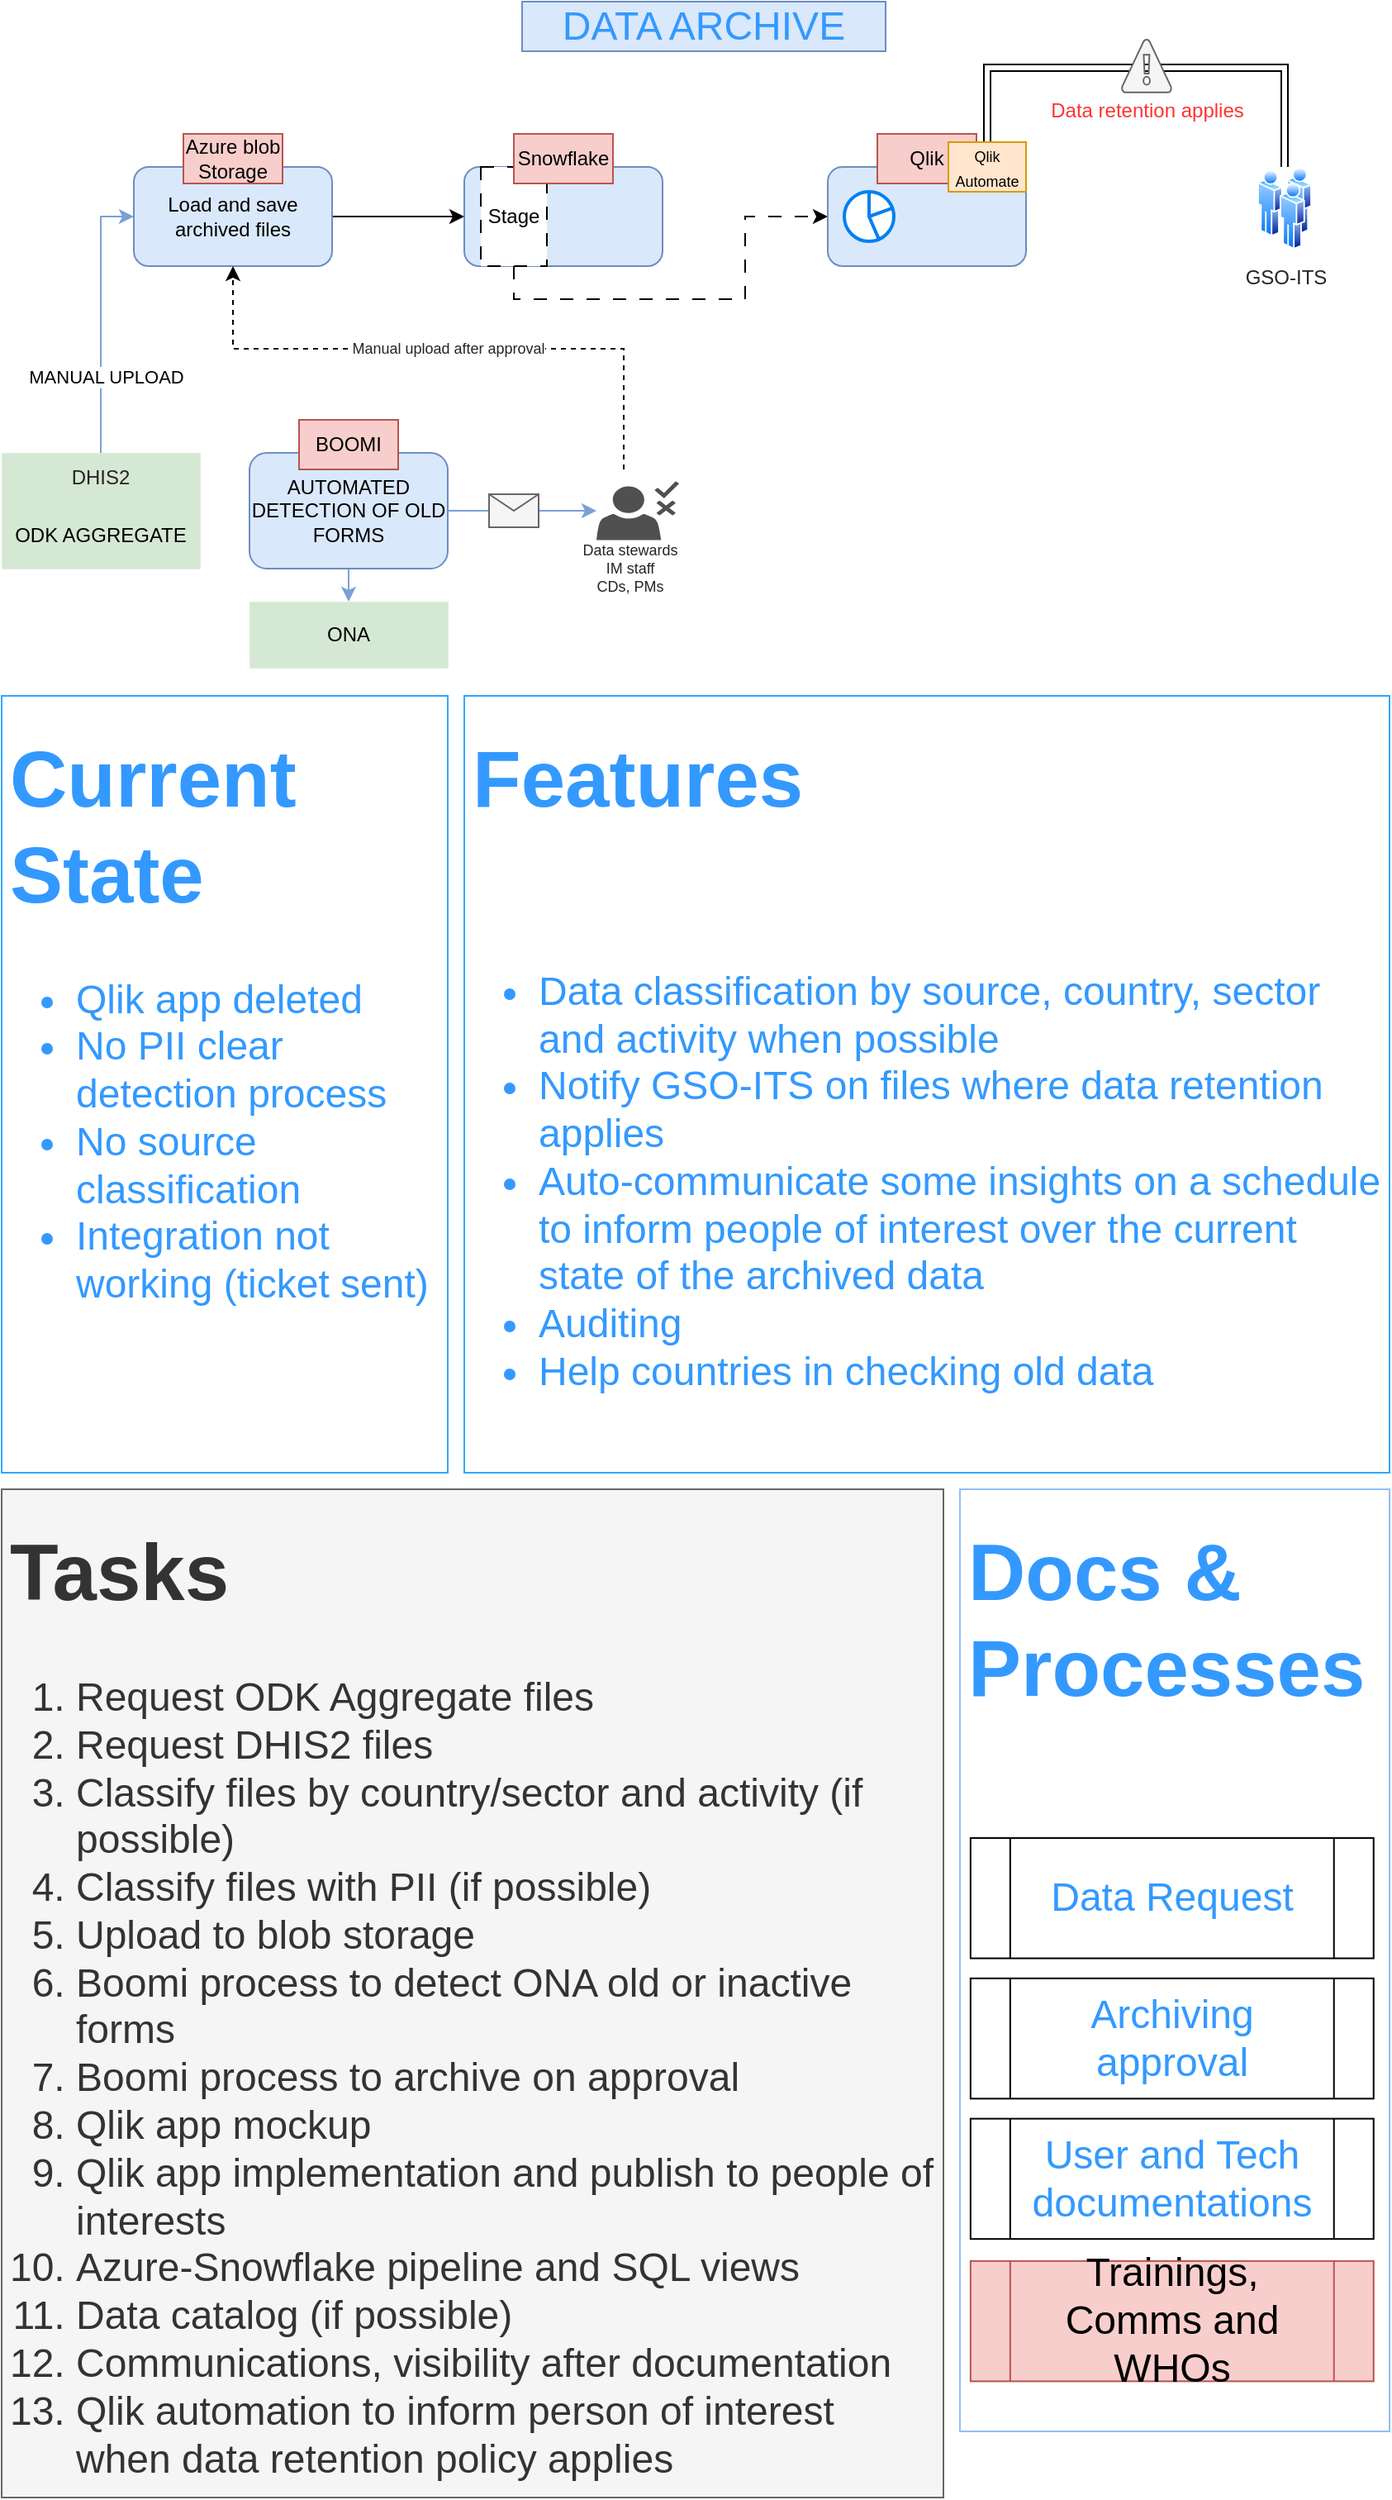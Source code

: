 <mxfile version="20.8.1" type="github">
  <diagram id="XCdVcCb-hxvVRO1plZPP" name="Page-1">
    <mxGraphModel dx="1134" dy="671" grid="1" gridSize="10" guides="1" tooltips="1" connect="1" arrows="1" fold="1" page="1" pageScale="1" pageWidth="850" pageHeight="1100" math="0" shadow="0">
      <root>
        <mxCell id="0" />
        <mxCell id="1" parent="0" />
        <mxCell id="vBYSoWtT1nIKX-y57wCJ-4" style="edgeStyle=orthogonalEdgeStyle;rounded=0;orthogonalLoop=1;jettySize=auto;html=1;exitX=1;exitY=0.5;exitDx=0;exitDy=0;" parent="1" source="vBYSoWtT1nIKX-y57wCJ-1" target="vBYSoWtT1nIKX-y57wCJ-3" edge="1">
          <mxGeometry relative="1" as="geometry" />
        </mxCell>
        <mxCell id="vBYSoWtT1nIKX-y57wCJ-1" value="Load and save archived files" style="rounded=1;whiteSpace=wrap;html=1;fillColor=#dae8fc;strokeColor=#6c8ebf;" parent="1" vertex="1">
          <mxGeometry x="80" y="120" width="120" height="60" as="geometry" />
        </mxCell>
        <mxCell id="vBYSoWtT1nIKX-y57wCJ-2" value="Azure blob Storage" style="text;html=1;strokeColor=#b85450;fillColor=#f8cecc;align=center;verticalAlign=middle;whiteSpace=wrap;rounded=0;" parent="1" vertex="1">
          <mxGeometry x="110" y="100" width="60" height="30" as="geometry" />
        </mxCell>
        <mxCell id="vBYSoWtT1nIKX-y57wCJ-3" value="" style="rounded=1;whiteSpace=wrap;html=1;fillColor=#dae8fc;strokeColor=#6c8ebf;" parent="1" vertex="1">
          <mxGeometry x="280" y="120" width="120" height="60" as="geometry" />
        </mxCell>
        <mxCell id="vBYSoWtT1nIKX-y57wCJ-9" style="edgeStyle=orthogonalEdgeStyle;rounded=0;orthogonalLoop=1;jettySize=auto;html=1;exitX=0.5;exitY=1;exitDx=0;exitDy=0;dashed=1;dashPattern=8 8;entryX=0;entryY=0.5;entryDx=0;entryDy=0;" parent="1" source="vBYSoWtT1nIKX-y57wCJ-5" target="vBYSoWtT1nIKX-y57wCJ-10" edge="1">
          <mxGeometry relative="1" as="geometry">
            <mxPoint x="490" y="150" as="targetPoint" />
            <Array as="points">
              <mxPoint x="310" y="200" />
              <mxPoint x="450" y="200" />
              <mxPoint x="450" y="150" />
            </Array>
          </mxGeometry>
        </mxCell>
        <mxCell id="vBYSoWtT1nIKX-y57wCJ-5" value="Stage" style="rounded=0;whiteSpace=wrap;html=1;dashed=1;dashPattern=8 8;" parent="1" vertex="1">
          <mxGeometry x="290" y="120" width="40" height="60" as="geometry" />
        </mxCell>
        <mxCell id="vBYSoWtT1nIKX-y57wCJ-6" value="Snowflake" style="text;html=1;strokeColor=#b85450;fillColor=#f8cecc;align=center;verticalAlign=middle;whiteSpace=wrap;rounded=0;" parent="1" vertex="1">
          <mxGeometry x="310" y="100" width="60" height="30" as="geometry" />
        </mxCell>
        <mxCell id="vBYSoWtT1nIKX-y57wCJ-10" value="" style="rounded=1;whiteSpace=wrap;html=1;fillColor=#dae8fc;strokeColor=#6c8ebf;" parent="1" vertex="1">
          <mxGeometry x="500" y="120" width="120" height="60" as="geometry" />
        </mxCell>
        <mxCell id="vBYSoWtT1nIKX-y57wCJ-11" value="Qlik" style="text;html=1;strokeColor=#b85450;fillColor=#f8cecc;align=center;verticalAlign=middle;whiteSpace=wrap;rounded=0;" parent="1" vertex="1">
          <mxGeometry x="530" y="100" width="60" height="30" as="geometry" />
        </mxCell>
        <mxCell id="vBYSoWtT1nIKX-y57wCJ-12" value="" style="shape=image;html=1;verticalAlign=top;verticalLabelPosition=bottom;labelBackgroundColor=#ffffff;imageAspect=0;aspect=fixed;image=https://cdn0.iconfinder.com/data/icons/evericons-24px-vol-1/24/bar-chart-128.png;dashed=1;dashPattern=8 8;imageBackground=none;imageBorder=none;fontColor=#007FFF;" parent="1" vertex="1">
          <mxGeometry x="573" y="130" width="40" height="40" as="geometry" />
        </mxCell>
        <mxCell id="vBYSoWtT1nIKX-y57wCJ-13" value="" style="shape=image;html=1;verticalAlign=top;verticalLabelPosition=bottom;labelBackgroundColor=#ffffff;imageAspect=0;aspect=fixed;image=https://cdn2.iconfinder.com/data/icons/gnomeicontheme/16x16/stock/data/stock_data-table.png;dashed=1;dashPattern=8 8;fontColor=#007FFF;" parent="1" vertex="1">
          <mxGeometry x="539" y="130" width="40" height="40" as="geometry" />
        </mxCell>
        <mxCell id="vBYSoWtT1nIKX-y57wCJ-14" value="" style="html=1;verticalLabelPosition=bottom;align=center;labelBackgroundColor=#ffffff;verticalAlign=top;strokeWidth=2;strokeColor=#0080F0;shadow=0;dashed=0;shape=mxgraph.ios7.icons.pie_chart;dashPattern=8 8;fontColor=#007FFF;" parent="1" vertex="1">
          <mxGeometry x="510" y="135" width="30" height="30" as="geometry" />
        </mxCell>
        <mxCell id="5paQsJbwBomg2W0_Si3A-12" style="edgeStyle=orthogonalEdgeStyle;rounded=0;orthogonalLoop=1;jettySize=auto;html=1;entryX=0;entryY=0.5;entryDx=0;entryDy=0;strokeColor=#7AA0D6;fontColor=#FFFFFF;" parent="1" source="5paQsJbwBomg2W0_Si3A-10" target="vBYSoWtT1nIKX-y57wCJ-1" edge="1">
          <mxGeometry relative="1" as="geometry" />
        </mxCell>
        <mxCell id="5paQsJbwBomg2W0_Si3A-13" value="&lt;font color=&quot;#000000&quot;&gt;MANUAL UPLOAD&lt;/font&gt;" style="edgeLabel;html=1;align=center;verticalAlign=middle;resizable=0;points=[];fontColor=#FFFFFF;" parent="5paQsJbwBomg2W0_Si3A-12" vertex="1" connectable="0">
          <mxGeometry x="-0.437" y="-3" relative="1" as="geometry">
            <mxPoint as="offset" />
          </mxGeometry>
        </mxCell>
        <mxCell id="5paQsJbwBomg2W0_Si3A-10" value="&lt;font color=&quot;#292323&quot;&gt;DHIS2&lt;/font&gt;" style="rounded=0;whiteSpace=wrap;html=1;fillColor=#d5e8d4;strokeColor=#82b366;strokeWidth=0;" parent="1" vertex="1">
          <mxGeometry y="293" width="120" height="30" as="geometry" />
        </mxCell>
        <mxCell id="5paQsJbwBomg2W0_Si3A-11" value="ODK AGGREGATE" style="rounded=0;whiteSpace=wrap;html=1;fillColor=#d5e8d4;strokeColor=#82b366;strokeWidth=0;" parent="1" vertex="1">
          <mxGeometry y="323" width="120" height="40" as="geometry" />
        </mxCell>
        <mxCell id="5paQsJbwBomg2W0_Si3A-23" style="edgeStyle=orthogonalEdgeStyle;rounded=0;orthogonalLoop=1;jettySize=auto;html=1;exitX=0.5;exitY=1;exitDx=0;exitDy=0;entryX=0.5;entryY=0;entryDx=0;entryDy=0;strokeColor=#7AA0D6;fontColor=#292323;" parent="1" source="5paQsJbwBomg2W0_Si3A-18" target="5paQsJbwBomg2W0_Si3A-22" edge="1">
          <mxGeometry relative="1" as="geometry" />
        </mxCell>
        <mxCell id="5paQsJbwBomg2W0_Si3A-18" value="AUTOMATED DETECTION OF OLD FORMS" style="rounded=1;whiteSpace=wrap;html=1;fillColor=#dae8fc;strokeColor=#6c8ebf;" parent="1" vertex="1">
          <mxGeometry x="150" y="293" width="120" height="70" as="geometry" />
        </mxCell>
        <mxCell id="5paQsJbwBomg2W0_Si3A-19" value="BOOMI" style="text;html=1;strokeColor=#b85450;fillColor=#f8cecc;align=center;verticalAlign=middle;whiteSpace=wrap;rounded=0;" parent="1" vertex="1">
          <mxGeometry x="180" y="273" width="60" height="30" as="geometry" />
        </mxCell>
        <mxCell id="5paQsJbwBomg2W0_Si3A-22" value="ONA" style="rounded=0;whiteSpace=wrap;html=1;fillColor=#d5e8d4;strokeColor=#82b366;strokeWidth=0;" parent="1" vertex="1">
          <mxGeometry x="150" y="383" width="120" height="40" as="geometry" />
        </mxCell>
        <mxCell id="5paQsJbwBomg2W0_Si3A-28" value="" style="edgeStyle=orthogonalEdgeStyle;rounded=0;orthogonalLoop=1;jettySize=auto;html=1;exitX=1;exitY=0.5;exitDx=0;exitDy=0;strokeColor=#7AA0D6;fontColor=#292323;endArrow=none;" parent="1" source="5paQsJbwBomg2W0_Si3A-18" target="5paQsJbwBomg2W0_Si3A-27" edge="1">
          <mxGeometry relative="1" as="geometry">
            <mxPoint x="320.0" y="383" as="targetPoint" />
            <mxPoint x="270.0" y="328" as="sourcePoint" />
          </mxGeometry>
        </mxCell>
        <mxCell id="5paQsJbwBomg2W0_Si3A-36" style="edgeStyle=orthogonalEdgeStyle;rounded=0;orthogonalLoop=1;jettySize=auto;html=1;entryX=0;entryY=0.5;entryDx=0;entryDy=0;strokeColor=#7AA0D6;fontSize=9;fontColor=#292323;" parent="1" source="5paQsJbwBomg2W0_Si3A-27" edge="1">
          <mxGeometry relative="1" as="geometry">
            <mxPoint x="360.0" y="328" as="targetPoint" />
          </mxGeometry>
        </mxCell>
        <mxCell id="5paQsJbwBomg2W0_Si3A-27" value="" style="verticalLabelPosition=bottom;shadow=0;dashed=0;align=center;html=1;verticalAlign=top;strokeWidth=1;shape=mxgraph.mockup.misc.mail2;strokeColor=#666666;fontColor=#333333;fillColor=#f5f5f5;" parent="1" vertex="1">
          <mxGeometry x="295" y="318" width="30" height="20" as="geometry" />
        </mxCell>
        <mxCell id="5paQsJbwBomg2W0_Si3A-42" value="Manual upload after approval" style="edgeStyle=orthogonalEdgeStyle;rounded=0;orthogonalLoop=1;jettySize=auto;html=1;dashed=1;strokeColor=#000000;fontSize=9;fontColor=#292323;entryX=0.5;entryY=1;entryDx=0;entryDy=0;" parent="1" target="vBYSoWtT1nIKX-y57wCJ-1" edge="1">
          <mxGeometry relative="1" as="geometry">
            <mxPoint x="377" y="340" as="targetPoint" />
            <Array as="points">
              <mxPoint x="377" y="230" />
              <mxPoint x="140" y="230" />
            </Array>
            <mxPoint x="376.5" y="303" as="sourcePoint" />
          </mxGeometry>
        </mxCell>
        <mxCell id="5paQsJbwBomg2W0_Si3A-34" value="Data stewards&lt;br&gt;IM staff&lt;br&gt;CDs, PMs" style="text;html=1;align=center;verticalAlign=middle;resizable=0;points=[];autosize=1;strokeColor=none;fillColor=none;fontSize=9;fontColor=#292323;" parent="1" vertex="1">
          <mxGeometry x="340" y="338" width="80" height="50" as="geometry" />
        </mxCell>
        <mxCell id="KPjfPDfjvVAzUoZ3MrCe-1" value="&lt;font color=&quot;#3399ff&quot; style=&quot;font-size: 24px;&quot;&gt;DATA ARCHIVE&lt;/font&gt;" style="text;html=1;strokeColor=#6c8ebf;fillColor=#dae8fc;align=center;verticalAlign=middle;whiteSpace=wrap;rounded=0;" vertex="1" parent="1">
          <mxGeometry x="315" y="20" width="220" height="30" as="geometry" />
        </mxCell>
        <mxCell id="KPjfPDfjvVAzUoZ3MrCe-3" value="&lt;h1&gt;Current State&lt;/h1&gt;&lt;div&gt;&lt;ul&gt;&lt;li&gt;Qlik app deleted&lt;/li&gt;&lt;li&gt;No PII clear detection process&lt;/li&gt;&lt;li&gt;No source classification&lt;/li&gt;&lt;li&gt;Integration not working (ticket sent)&lt;/li&gt;&lt;/ul&gt;&lt;/div&gt;" style="text;html=1;strokeColor=#33a6ff;fillColor=none;spacing=5;spacingTop=-20;whiteSpace=wrap;overflow=hidden;rounded=0;fontSize=24;fontColor=#3399FF;" vertex="1" parent="1">
          <mxGeometry y="440" width="270" height="470" as="geometry" />
        </mxCell>
        <mxCell id="KPjfPDfjvVAzUoZ3MrCe-17" value="&lt;h1&gt;Tasks&lt;/h1&gt;&lt;div&gt;&lt;ol&gt;&lt;li&gt;Request ODK Aggregate files&lt;/li&gt;&lt;li&gt;Request DHIS2 files&lt;/li&gt;&lt;li&gt;Classify files by country/sector and activity (if possible)&lt;/li&gt;&lt;li&gt;Classify files with PII (if possible)&lt;/li&gt;&lt;li&gt;Upload to blob storage&lt;/li&gt;&lt;li&gt;Boomi process to detect ONA old or inactive forms&lt;/li&gt;&lt;li&gt;Boomi process to archive on approval&lt;/li&gt;&lt;li&gt;Qlik app mockup&lt;/li&gt;&lt;li&gt;Qlik app implementation and publish to people of interests&lt;/li&gt;&lt;li&gt;Azure-Snowflake pipeline and SQL views&lt;/li&gt;&lt;li&gt;Data catalog (if possible)&lt;/li&gt;&lt;li&gt;Communications, visibility after documentation&lt;/li&gt;&lt;li&gt;Qlik automation to inform person of interest when data retention policy applies&lt;/li&gt;&lt;/ol&gt;&lt;/div&gt;" style="text;html=1;strokeColor=#666666;fillColor=#f5f5f5;spacing=5;spacingTop=-20;whiteSpace=wrap;overflow=hidden;rounded=0;fontSize=24;fontColor=#333333;" vertex="1" parent="1">
          <mxGeometry y="920" width="570" height="610" as="geometry" />
        </mxCell>
        <mxCell id="KPjfPDfjvVAzUoZ3MrCe-19" value="" style="group" vertex="1" connectable="0" parent="1">
          <mxGeometry x="580" y="920" width="260" height="570" as="geometry" />
        </mxCell>
        <mxCell id="KPjfPDfjvVAzUoZ3MrCe-13" value="" style="group;strokeColor=#90BEF9;container=0;" vertex="1" connectable="0" parent="KPjfPDfjvVAzUoZ3MrCe-19">
          <mxGeometry width="260" height="570" as="geometry" />
        </mxCell>
        <mxCell id="KPjfPDfjvVAzUoZ3MrCe-5" value="&lt;h1&gt;Docs &amp;amp; Processes&lt;/h1&gt;" style="text;html=1;strokeColor=none;fillColor=none;spacing=5;spacingTop=-20;whiteSpace=wrap;overflow=hidden;rounded=0;fontSize=24;fontColor=#3399FF;" vertex="1" parent="KPjfPDfjvVAzUoZ3MrCe-19">
          <mxGeometry width="260" height="181.915" as="geometry" />
        </mxCell>
        <mxCell id="KPjfPDfjvVAzUoZ3MrCe-6" value="Data Request" style="shape=process;whiteSpace=wrap;html=1;backgroundOutline=1;strokeColor=default;fontSize=24;fontColor=#3399FF;" vertex="1" parent="KPjfPDfjvVAzUoZ3MrCe-19">
          <mxGeometry x="6.42" y="211.021" width="243.951" height="72.766" as="geometry" />
        </mxCell>
        <mxCell id="KPjfPDfjvVAzUoZ3MrCe-7" value="Archiving approval" style="shape=process;whiteSpace=wrap;html=1;backgroundOutline=1;strokeColor=default;fontSize=24;fontColor=#3399FF;" vertex="1" parent="KPjfPDfjvVAzUoZ3MrCe-19">
          <mxGeometry x="6.42" y="295.915" width="243.951" height="72.766" as="geometry" />
        </mxCell>
        <mxCell id="KPjfPDfjvVAzUoZ3MrCe-8" value="User and Tech documentations" style="shape=process;whiteSpace=wrap;html=1;backgroundOutline=1;strokeColor=default;fontSize=24;fontColor=#3399FF;" vertex="1" parent="KPjfPDfjvVAzUoZ3MrCe-19">
          <mxGeometry x="6.42" y="380.809" width="243.951" height="72.766" as="geometry" />
        </mxCell>
        <mxCell id="KPjfPDfjvVAzUoZ3MrCe-16" value="Trainings, Comms and WHOs" style="shape=process;whiteSpace=wrap;html=1;backgroundOutline=1;strokeColor=#b85450;fontSize=24;fillColor=#f8cecc;" vertex="1" parent="KPjfPDfjvVAzUoZ3MrCe-19">
          <mxGeometry x="6.42" y="466.915" width="243.951" height="72.766" as="geometry" />
        </mxCell>
        <mxCell id="KPjfPDfjvVAzUoZ3MrCe-20" value="&lt;h1&gt;Features&lt;/h1&gt;&lt;div&gt;&lt;br&gt;&lt;/div&gt;&lt;div&gt;&lt;ul&gt;&lt;li&gt;Data classification by source, country, sector and activity when possible&lt;/li&gt;&lt;li&gt;Notify GSO-ITS on files where data retention applies&lt;/li&gt;&lt;li&gt;Auto-communicate some insights on a schedule to inform people of interest over the current state of the archived data&lt;/li&gt;&lt;li&gt;Auditing&lt;/li&gt;&lt;li&gt;Help countries in checking old data&lt;/li&gt;&lt;/ul&gt;&lt;/div&gt;" style="text;html=1;strokeColor=#33a6ff;fillColor=none;spacing=5;spacingTop=-20;whiteSpace=wrap;overflow=hidden;rounded=0;fontSize=24;fontColor=#3399FF;" vertex="1" parent="1">
          <mxGeometry x="280" y="440" width="560" height="470" as="geometry" />
        </mxCell>
        <mxCell id="KPjfPDfjvVAzUoZ3MrCe-26" value="" style="sketch=0;pointerEvents=1;shadow=0;dashed=0;html=1;strokeColor=none;fillColor=#505050;labelPosition=center;verticalLabelPosition=bottom;verticalAlign=top;outlineConnect=0;align=center;shape=mxgraph.office.users.approver;fontSize=17;fontColor=#FF3333;" vertex="1" parent="1">
          <mxGeometry x="360" y="310.25" width="50" height="35.5" as="geometry" />
        </mxCell>
        <mxCell id="KPjfPDfjvVAzUoZ3MrCe-27" value="GSO-ITS" style="aspect=fixed;perimeter=ellipsePerimeter;html=1;align=center;shadow=0;dashed=0;spacingTop=3;image;image=img/lib/active_directory/users.svg;strokeColor=#FFFFFF;strokeWidth=0;fontColor=#292323;fillColor=#90BEF9;" vertex="1" parent="1">
          <mxGeometry x="760" y="120" width="33" height="50" as="geometry" />
        </mxCell>
        <mxCell id="KPjfPDfjvVAzUoZ3MrCe-28" value="&lt;font style=&quot;font-size: 12px;&quot;&gt;Data retention applies&lt;/font&gt;" style="text;html=1;align=center;verticalAlign=middle;resizable=0;points=[];autosize=1;strokeColor=none;fillColor=none;fontSize=17;fontColor=#FF3333;" vertex="1" parent="1">
          <mxGeometry x="623" y="70" width="140" height="30" as="geometry" />
        </mxCell>
        <mxCell id="KPjfPDfjvVAzUoZ3MrCe-31" style="edgeStyle=orthogonalEdgeStyle;shape=link;rounded=0;orthogonalLoop=1;jettySize=auto;html=1;entryX=0.5;entryY=0;entryDx=0;entryDy=0;fontSize=9;fontColor=#FF3333;" edge="1" parent="1" source="KPjfPDfjvVAzUoZ3MrCe-29" target="KPjfPDfjvVAzUoZ3MrCe-27">
          <mxGeometry relative="1" as="geometry">
            <Array as="points">
              <mxPoint x="597" y="60" />
              <mxPoint x="777" y="60" />
            </Array>
          </mxGeometry>
        </mxCell>
        <mxCell id="KPjfPDfjvVAzUoZ3MrCe-29" value="&lt;font style=&quot;font-size: 9px;&quot;&gt;Qlik Automate&lt;/font&gt;" style="text;html=1;strokeColor=#d79b00;fillColor=#ffe6cc;align=center;verticalAlign=middle;whiteSpace=wrap;rounded=0;" vertex="1" parent="1">
          <mxGeometry x="573" y="105" width="47" height="30" as="geometry" />
        </mxCell>
        <mxCell id="KPjfPDfjvVAzUoZ3MrCe-23" value="" style="verticalLabelPosition=bottom;html=1;verticalAlign=top;align=center;strokeColor=#666666;fillColor=#f5f5f5;shape=mxgraph.azure.azure_alert;fontSize=17;fontColor=#333333;" vertex="1" parent="1">
          <mxGeometry x="678" y="43" width="30" height="32" as="geometry" />
        </mxCell>
      </root>
    </mxGraphModel>
  </diagram>
</mxfile>
